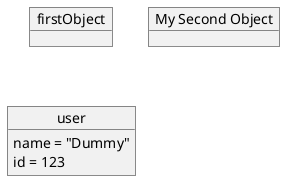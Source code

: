 @startuml
object firstObject
object "My Second Object" as o2

object user {
name = "Dummy"
id = 123
}

@enduml
